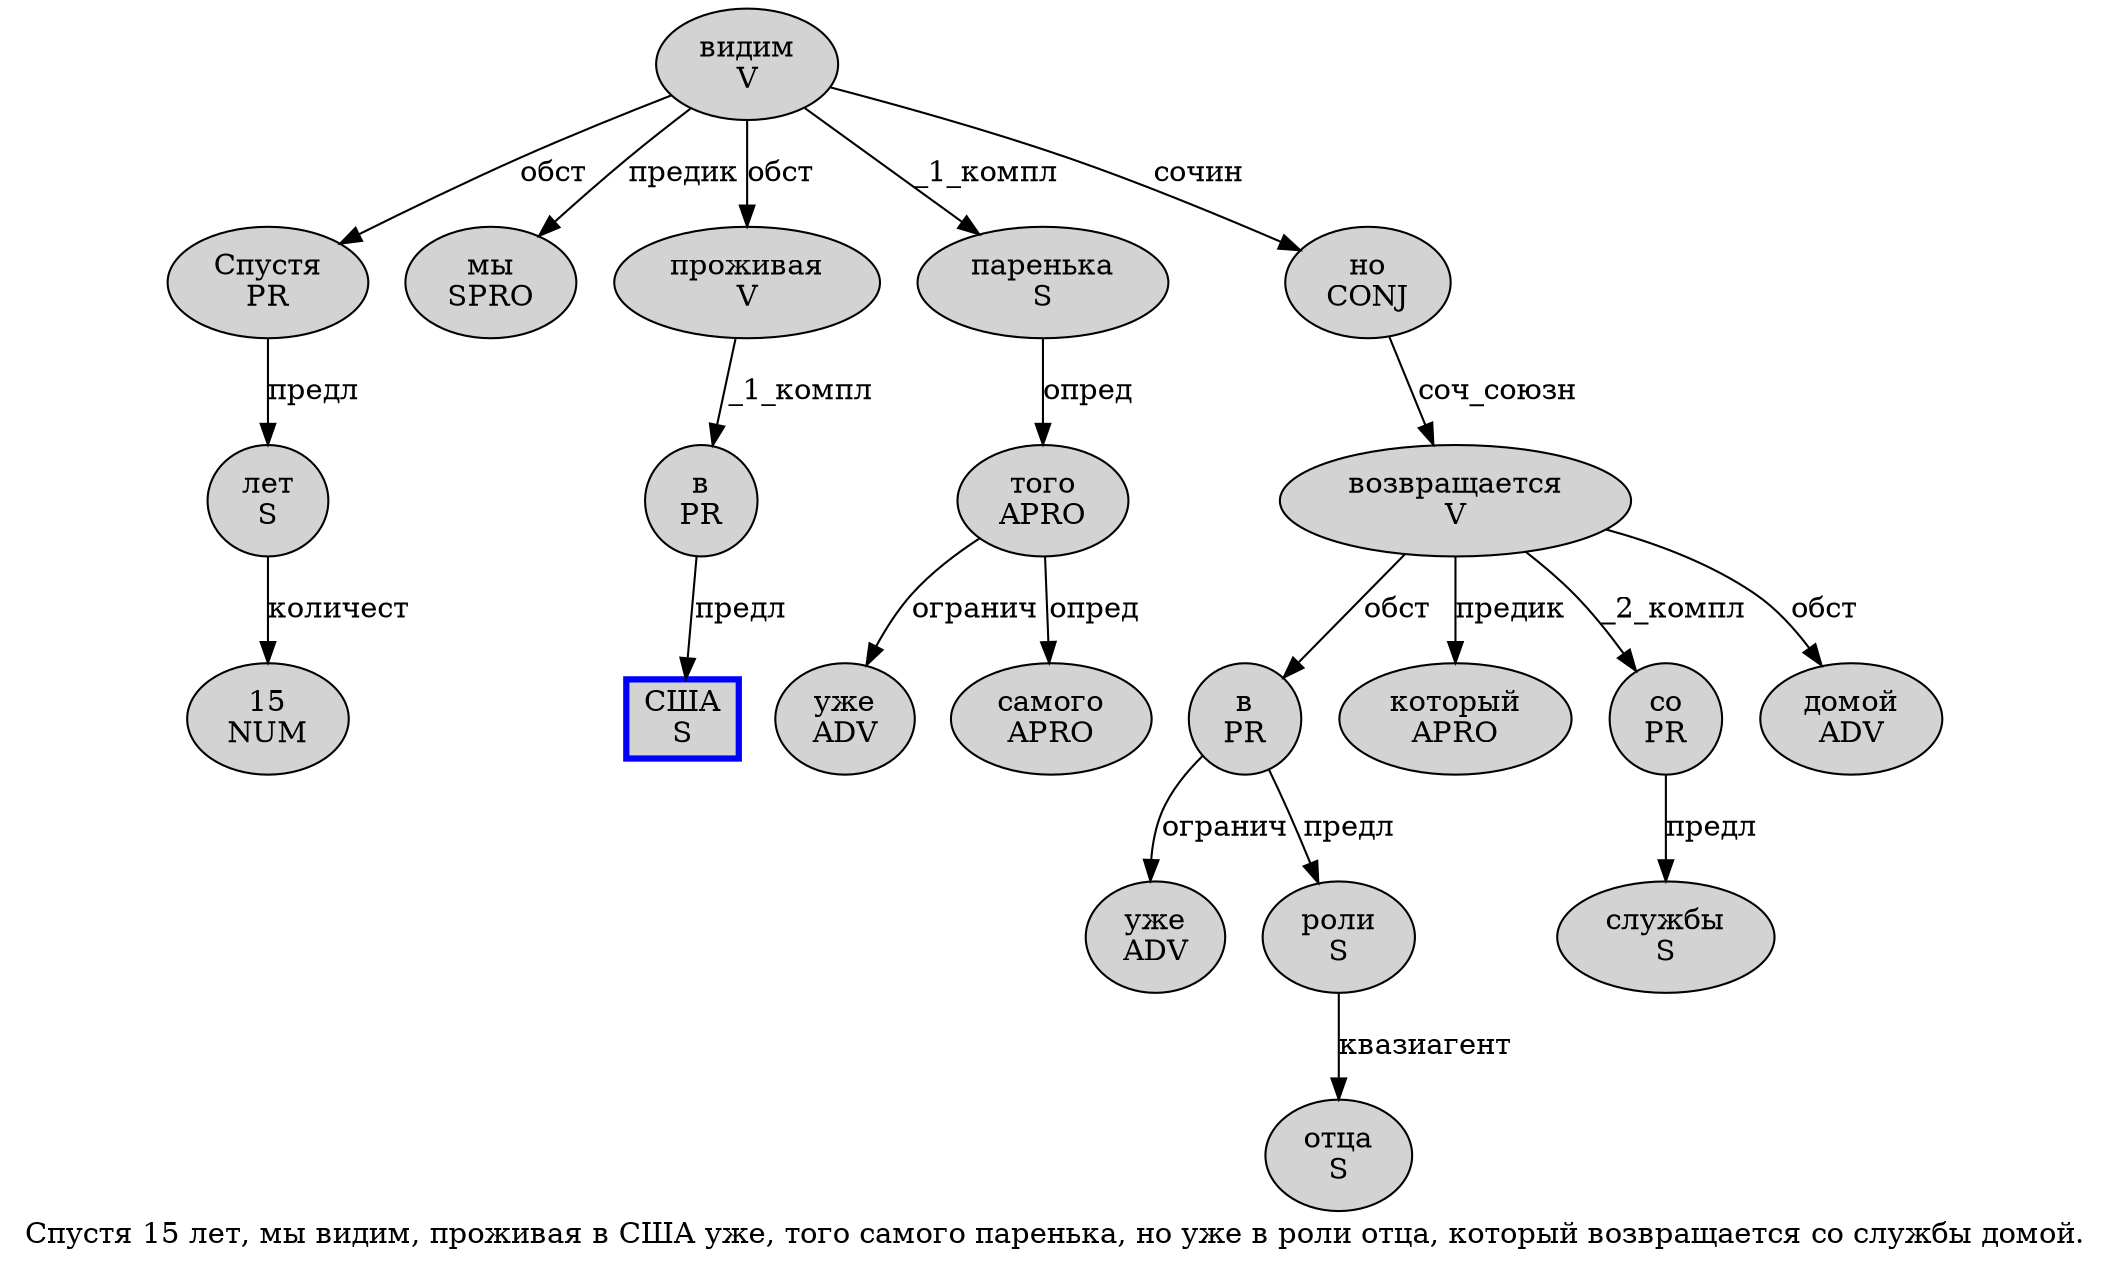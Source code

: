 digraph SENTENCE_4770 {
	graph [label="Спустя 15 лет, мы видим, проживая в США уже, того самого паренька, но уже в роли отца, который возвращается со службы домой."]
	node [style=filled]
		0 [label="Спустя
PR" color="" fillcolor=lightgray penwidth=1 shape=ellipse]
		1 [label="15
NUM" color="" fillcolor=lightgray penwidth=1 shape=ellipse]
		2 [label="лет
S" color="" fillcolor=lightgray penwidth=1 shape=ellipse]
		4 [label="мы
SPRO" color="" fillcolor=lightgray penwidth=1 shape=ellipse]
		5 [label="видим
V" color="" fillcolor=lightgray penwidth=1 shape=ellipse]
		7 [label="проживая
V" color="" fillcolor=lightgray penwidth=1 shape=ellipse]
		8 [label="в
PR" color="" fillcolor=lightgray penwidth=1 shape=ellipse]
		9 [label="США
S" color=blue fillcolor=lightgray penwidth=3 shape=box]
		10 [label="уже
ADV" color="" fillcolor=lightgray penwidth=1 shape=ellipse]
		12 [label="того
APRO" color="" fillcolor=lightgray penwidth=1 shape=ellipse]
		13 [label="самого
APRO" color="" fillcolor=lightgray penwidth=1 shape=ellipse]
		14 [label="паренька
S" color="" fillcolor=lightgray penwidth=1 shape=ellipse]
		16 [label="но
CONJ" color="" fillcolor=lightgray penwidth=1 shape=ellipse]
		17 [label="уже
ADV" color="" fillcolor=lightgray penwidth=1 shape=ellipse]
		18 [label="в
PR" color="" fillcolor=lightgray penwidth=1 shape=ellipse]
		19 [label="роли
S" color="" fillcolor=lightgray penwidth=1 shape=ellipse]
		20 [label="отца
S" color="" fillcolor=lightgray penwidth=1 shape=ellipse]
		22 [label="который
APRO" color="" fillcolor=lightgray penwidth=1 shape=ellipse]
		23 [label="возвращается
V" color="" fillcolor=lightgray penwidth=1 shape=ellipse]
		24 [label="со
PR" color="" fillcolor=lightgray penwidth=1 shape=ellipse]
		25 [label="службы
S" color="" fillcolor=lightgray penwidth=1 shape=ellipse]
		26 [label="домой
ADV" color="" fillcolor=lightgray penwidth=1 shape=ellipse]
			14 -> 12 [label="опред"]
			7 -> 8 [label="_1_компл"]
			0 -> 2 [label="предл"]
			19 -> 20 [label="квазиагент"]
			18 -> 17 [label="огранич"]
			18 -> 19 [label="предл"]
			23 -> 18 [label="обст"]
			23 -> 22 [label="предик"]
			23 -> 24 [label="_2_компл"]
			23 -> 26 [label="обст"]
			16 -> 23 [label="соч_союзн"]
			8 -> 9 [label="предл"]
			24 -> 25 [label="предл"]
			2 -> 1 [label="количест"]
			5 -> 0 [label="обст"]
			5 -> 4 [label="предик"]
			5 -> 7 [label="обст"]
			5 -> 14 [label="_1_компл"]
			5 -> 16 [label="сочин"]
			12 -> 10 [label="огранич"]
			12 -> 13 [label="опред"]
}